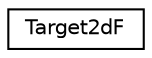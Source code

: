 digraph "Graphical Class Hierarchy"
{
  edge [fontname="Helvetica",fontsize="10",labelfontname="Helvetica",labelfontsize="10"];
  node [fontname="Helvetica",fontsize="10",shape=record];
  rankdir="LR";
  Node0 [label="Target2dF",height=0.2,width=0.4,color="black", fillcolor="white", style="filled",URL="$class_target2d_f.html"];
}
